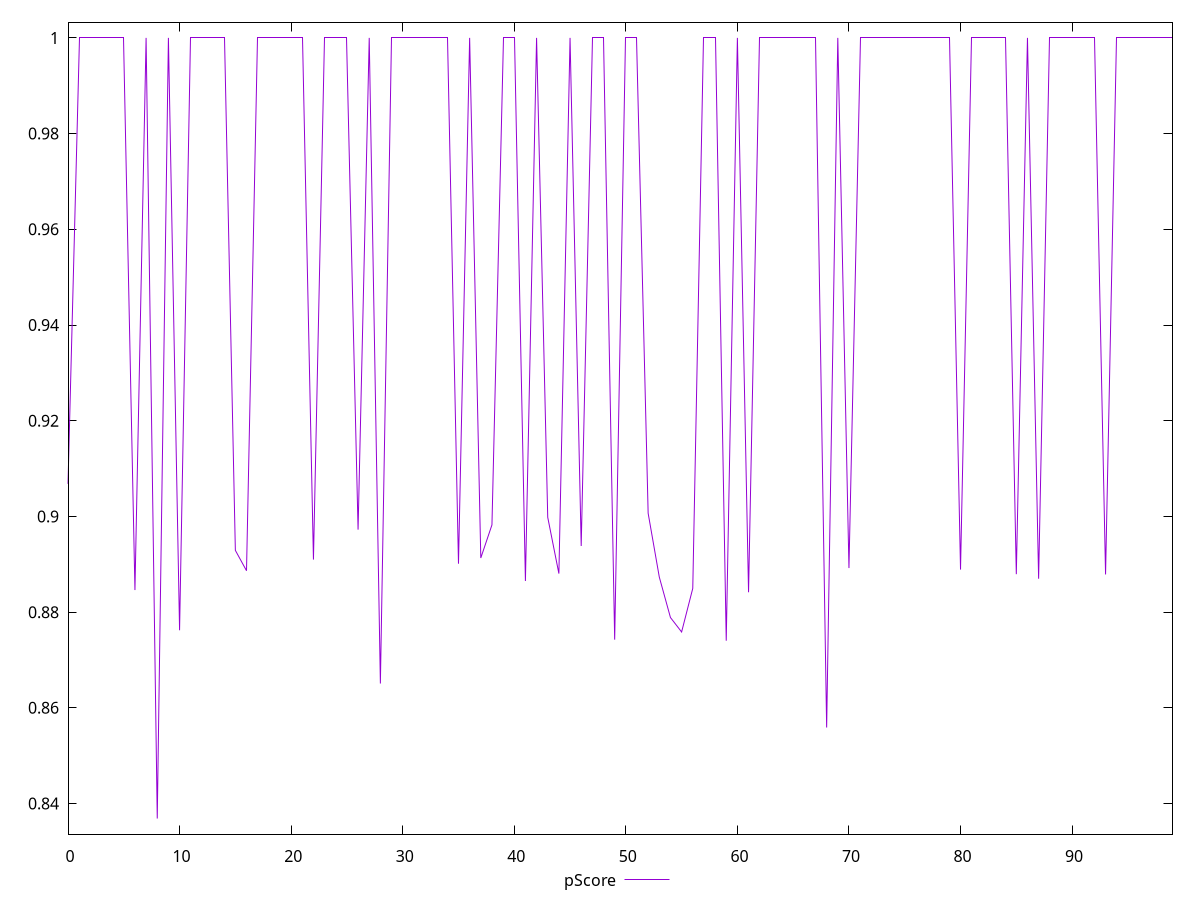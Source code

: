 reset

$pScore <<EOF
0 0.9067975000540416
1 1
2 1
3 1
4 1
5 1
6 0.8846191664536794
7 1
8 0.836869166692098
9 1
10 0.8762158334255219
11 1
12 1
13 1
14 1
15 0.8929116662343343
16 0.8886558330059051
17 1
18 1
19 1
20 1
21 1
22 0.890974999666214
23 1
24 1
25 1
26 0.8972300000985464
27 1
28 0.8650733335812887
29 1
30 1
31 1
32 1
33 1
34 1
35 0.8901208333174387
36 1
37 0.8913124998410543
38 0.8982349999745687
39 1
40 1
41 0.8865083332856496
42 1
43 0.8998125000794729
44 0.8880541666348776
45 1
46 0.8938175002733866
47 1
48 1
49 0.874239999850591
50 1
51 1
52 0.9006699999173482
53 0.8873258328437805
54 0.8788708333174388
55 0.8758516665299734
56 0.8849641664822896
57 1
58 1
59 0.8740274997552235
60 1
61 0.8841483330726624
62 1
63 1
64 1
65 1
66 1
67 1
68 0.8558824996153513
69 1
70 0.8892133335272471
71 1
72 1
73 1
74 1
75 1
76 1
77 1
78 1
79 1
80 0.8888950002193451
81 1
82 1
83 1
84 1
85 0.8879233332475026
86 1
87 0.8869841667016347
88 1
89 1
90 1
91 1
92 1
93 0.8878749998410542
94 1
95 1
96 1
97 1
98 1
99 1
EOF

set key outside below
set xrange [0:99]
set yrange [0.83360655002594:1.003262616666158]
set trange [0.83360655002594:1.003262616666158]
set terminal svg size 640, 500 enhanced background rgb 'white'
set output "report_00026_2021-02-22T21:38:55.199Z/uses-rel-preconnect/samples/pages+cached+noadtech/pScore/values.svg"

plot $pScore title "pScore" with line

reset

